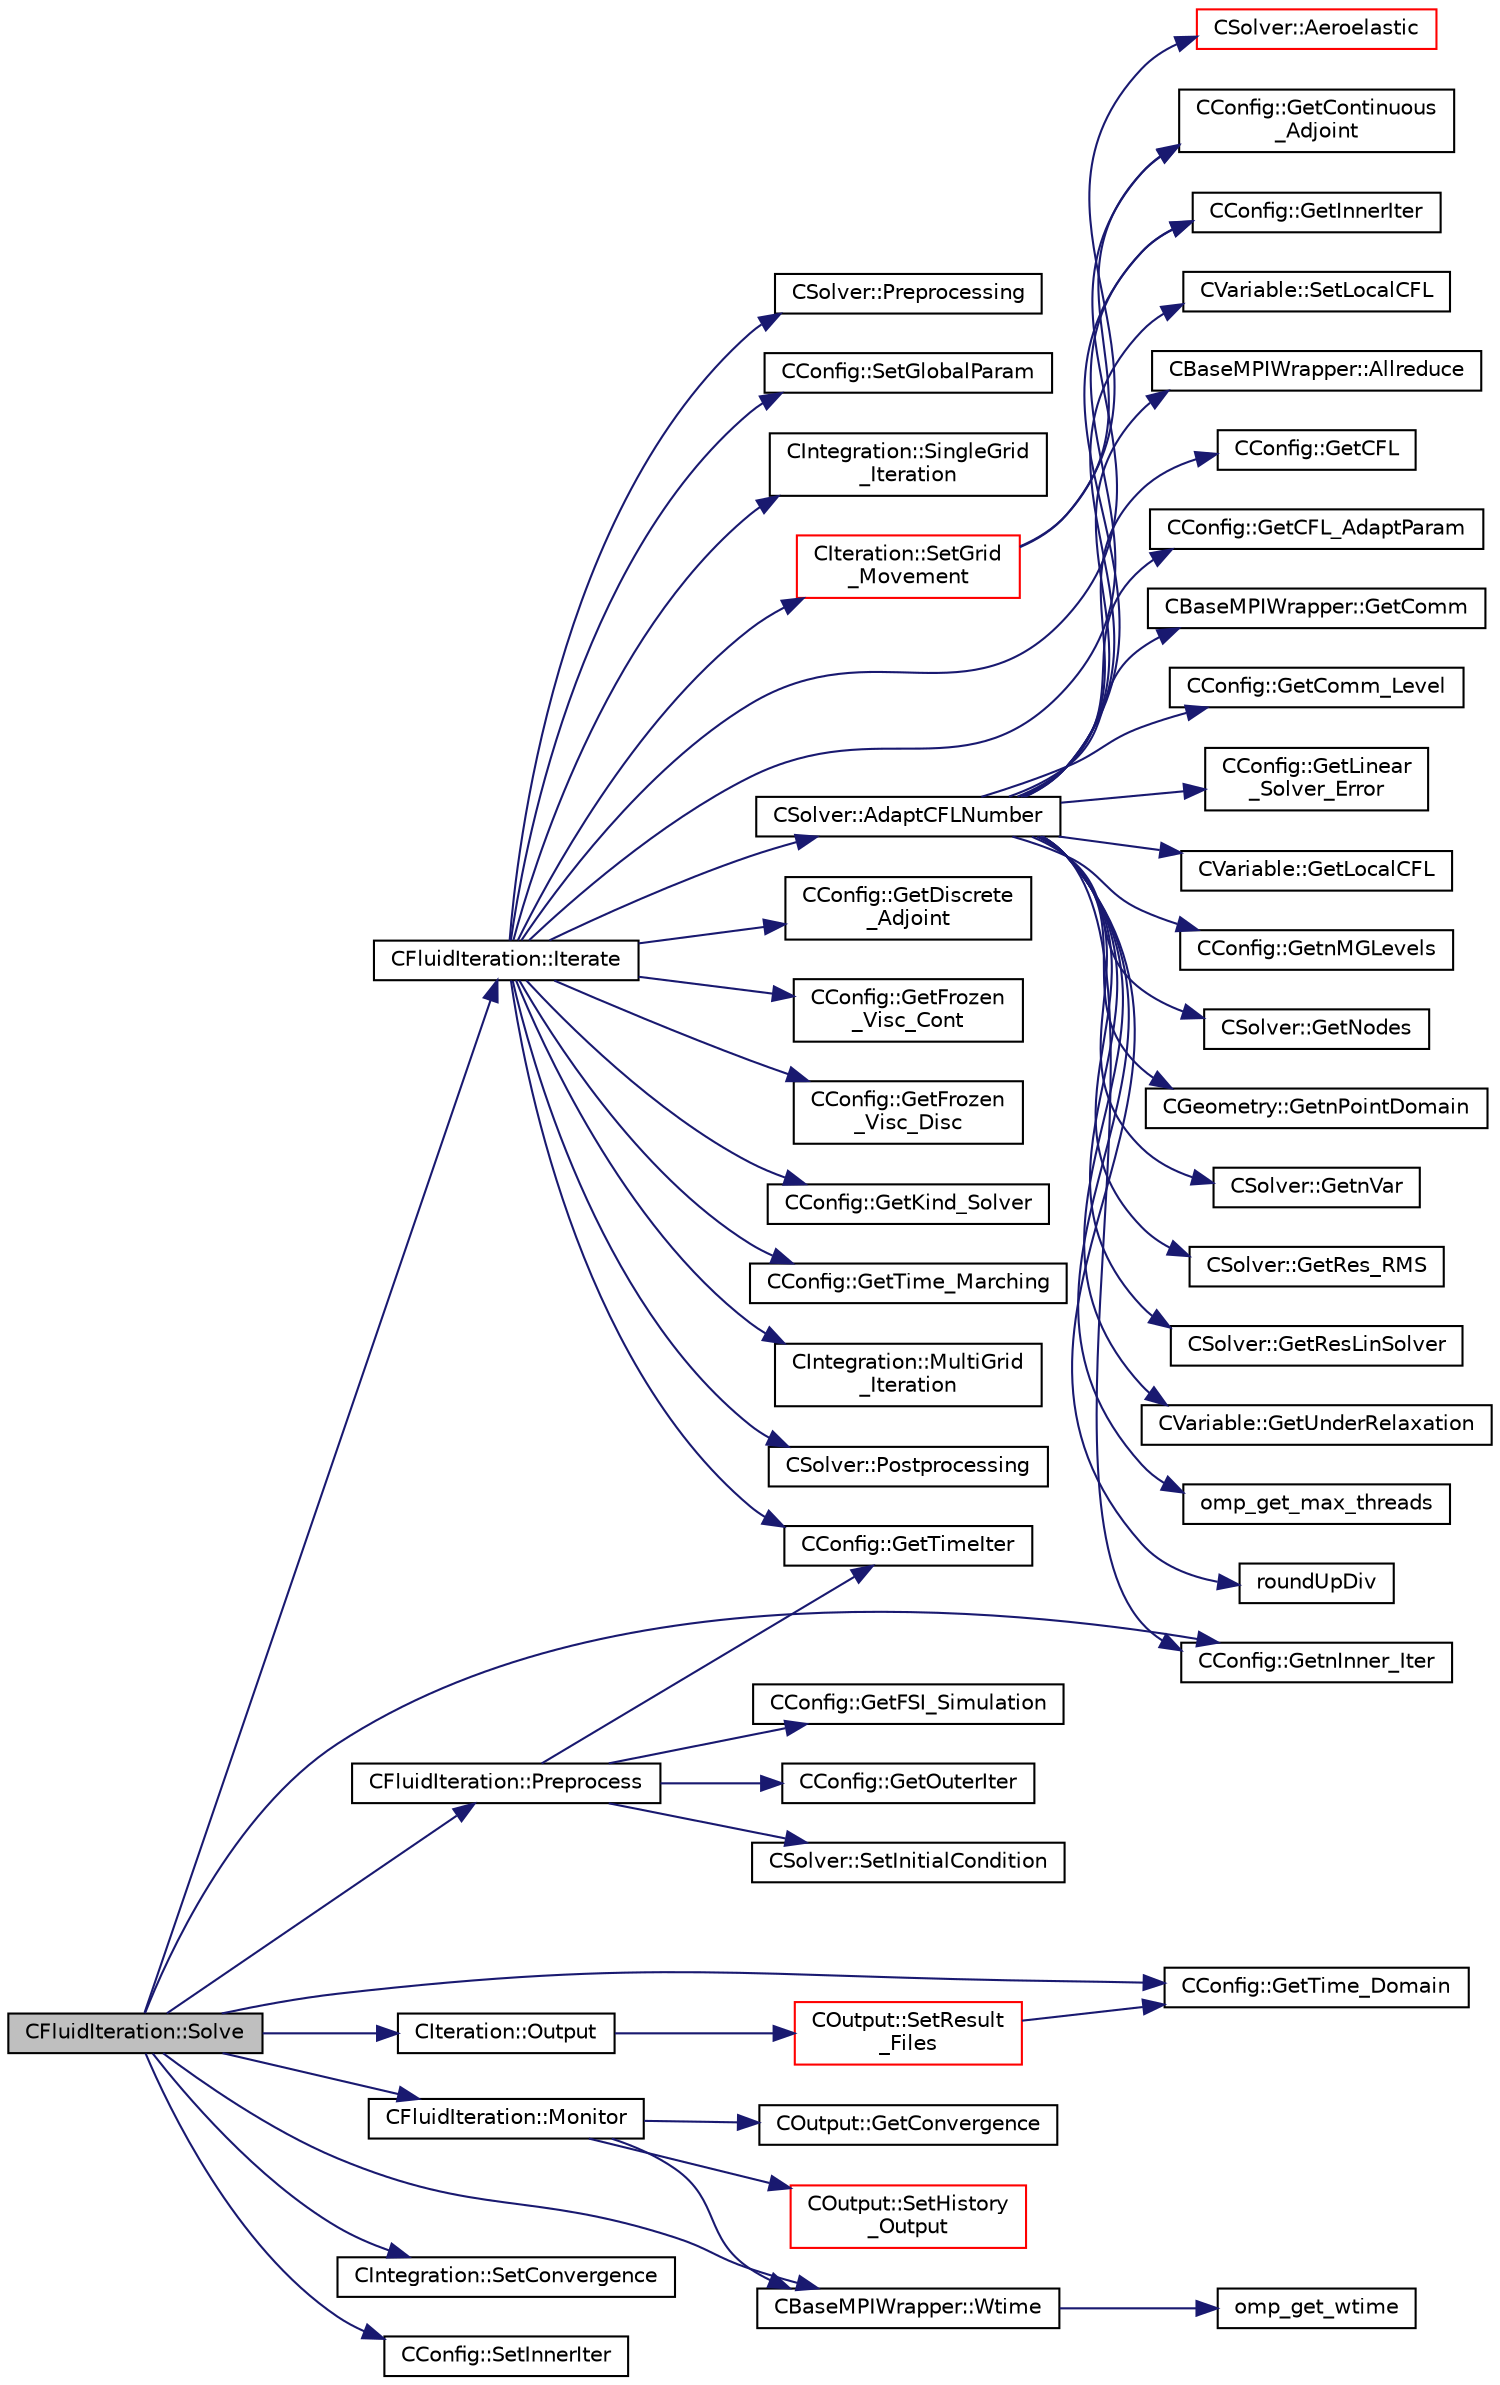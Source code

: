 digraph "CFluidIteration::Solve"
{
 // LATEX_PDF_SIZE
  edge [fontname="Helvetica",fontsize="10",labelfontname="Helvetica",labelfontsize="10"];
  node [fontname="Helvetica",fontsize="10",shape=record];
  rankdir="LR";
  Node1 [label="CFluidIteration::Solve",height=0.2,width=0.4,color="black", fillcolor="grey75", style="filled", fontcolor="black",tooltip="Iterate the fluid system for a number of Inner_Iter iterations."];
  Node1 -> Node2 [color="midnightblue",fontsize="10",style="solid",fontname="Helvetica"];
  Node2 [label="CConfig::GetnInner_Iter",height=0.2,width=0.4,color="black", fillcolor="white", style="filled",URL="$classCConfig.html#a096cf3c68234d10476425acf40a7bf40",tooltip="Get the number of inner iterations."];
  Node1 -> Node3 [color="midnightblue",fontsize="10",style="solid",fontname="Helvetica"];
  Node3 [label="CConfig::GetTime_Domain",height=0.2,width=0.4,color="black", fillcolor="white", style="filled",URL="$classCConfig.html#a85d2e3cf43b77c63642c40c235b853f3",tooltip="Check if the multizone problem is solved for time domain."];
  Node1 -> Node4 [color="midnightblue",fontsize="10",style="solid",fontname="Helvetica"];
  Node4 [label="CFluidIteration::Iterate",height=0.2,width=0.4,color="black", fillcolor="white", style="filled",URL="$classCFluidIteration.html#a9ce0d8765aff42207afcd2c9ab6f71d8",tooltip="Perform a single iteration of the fluid system."];
  Node4 -> Node5 [color="midnightblue",fontsize="10",style="solid",fontname="Helvetica"];
  Node5 [label="CSolver::AdaptCFLNumber",height=0.2,width=0.4,color="black", fillcolor="white", style="filled",URL="$classCSolver.html#a7db35f21bf505e35cce4bcdf38af3b2a",tooltip="Adapt the CFL number based on the local under-relaxation parameters computed for each nonlinear itera..."];
  Node5 -> Node6 [color="midnightblue",fontsize="10",style="solid",fontname="Helvetica"];
  Node6 [label="CBaseMPIWrapper::Allreduce",height=0.2,width=0.4,color="black", fillcolor="white", style="filled",URL="$classCBaseMPIWrapper.html#a381d4b3738c09d92ee1ae9f89715b541",tooltip=" "];
  Node5 -> Node7 [color="midnightblue",fontsize="10",style="solid",fontname="Helvetica"];
  Node7 [label="CConfig::GetCFL",height=0.2,width=0.4,color="black", fillcolor="white", style="filled",URL="$classCConfig.html#a327893f15ca36b27db6201a7cb787022",tooltip="Get the Courant Friedrich Levi number for each grid."];
  Node5 -> Node8 [color="midnightblue",fontsize="10",style="solid",fontname="Helvetica"];
  Node8 [label="CConfig::GetCFL_AdaptParam",height=0.2,width=0.4,color="black", fillcolor="white", style="filled",URL="$classCConfig.html#a94897f9eabd87e71d11dc1808e229618",tooltip="Get the values of the CFL adaption parameters."];
  Node5 -> Node9 [color="midnightblue",fontsize="10",style="solid",fontname="Helvetica"];
  Node9 [label="CBaseMPIWrapper::GetComm",height=0.2,width=0.4,color="black", fillcolor="white", style="filled",URL="$classCBaseMPIWrapper.html#a8154391fc3522954802889d81d4ef5da",tooltip=" "];
  Node5 -> Node10 [color="midnightblue",fontsize="10",style="solid",fontname="Helvetica"];
  Node10 [label="CConfig::GetComm_Level",height=0.2,width=0.4,color="black", fillcolor="white", style="filled",URL="$classCConfig.html#aa495414133c826e5f6651d4ce82d0ef6",tooltip="Get the level of MPI communications to be performed."];
  Node5 -> Node11 [color="midnightblue",fontsize="10",style="solid",fontname="Helvetica"];
  Node11 [label="CConfig::GetInnerIter",height=0.2,width=0.4,color="black", fillcolor="white", style="filled",URL="$classCConfig.html#a079a90396222697f01e0c365285c915d",tooltip="Get the current FSI iteration number."];
  Node5 -> Node12 [color="midnightblue",fontsize="10",style="solid",fontname="Helvetica"];
  Node12 [label="CConfig::GetLinear\l_Solver_Error",height=0.2,width=0.4,color="black", fillcolor="white", style="filled",URL="$classCConfig.html#ac34b0c8953978c88e8d6a80b0ad18412",tooltip="Get min error of the linear solver for the implicit formulation."];
  Node5 -> Node13 [color="midnightblue",fontsize="10",style="solid",fontname="Helvetica"];
  Node13 [label="CVariable::GetLocalCFL",height=0.2,width=0.4,color="black", fillcolor="white", style="filled",URL="$classCVariable.html#a171dfc3e408be66993fde3da82b5a991",tooltip="Get the value of the local CFL number for the current control volume (CV)."];
  Node5 -> Node2 [color="midnightblue",fontsize="10",style="solid",fontname="Helvetica"];
  Node5 -> Node14 [color="midnightblue",fontsize="10",style="solid",fontname="Helvetica"];
  Node14 [label="CConfig::GetnMGLevels",height=0.2,width=0.4,color="black", fillcolor="white", style="filled",URL="$classCConfig.html#a15a61a6f9a1d415c3509018f4916c5c1",tooltip="Get the number of multigrid levels."];
  Node5 -> Node15 [color="midnightblue",fontsize="10",style="solid",fontname="Helvetica"];
  Node15 [label="CSolver::GetNodes",height=0.2,width=0.4,color="black", fillcolor="white", style="filled",URL="$classCSolver.html#af3198e52a2ea377bb765647b5e697197",tooltip="Allow outside access to the nodes of the solver, containing conservatives, primitives,..."];
  Node5 -> Node16 [color="midnightblue",fontsize="10",style="solid",fontname="Helvetica"];
  Node16 [label="CGeometry::GetnPointDomain",height=0.2,width=0.4,color="black", fillcolor="white", style="filled",URL="$classCGeometry.html#ac84179060bbac1fe5e856ea3da850b6e",tooltip="Get number of real points (that belong to the domain)."];
  Node5 -> Node17 [color="midnightblue",fontsize="10",style="solid",fontname="Helvetica"];
  Node17 [label="CSolver::GetnVar",height=0.2,width=0.4,color="black", fillcolor="white", style="filled",URL="$classCSolver.html#a0d5dd4e8f99684cfcc50560fd6684c35",tooltip="Get the number of variables of the problem."];
  Node5 -> Node18 [color="midnightblue",fontsize="10",style="solid",fontname="Helvetica"];
  Node18 [label="CSolver::GetRes_RMS",height=0.2,width=0.4,color="black", fillcolor="white", style="filled",URL="$classCSolver.html#a2e07e4867f2db7ac98c8332c9476c361",tooltip="Get the maximal residual, this is useful for the convergence history."];
  Node5 -> Node19 [color="midnightblue",fontsize="10",style="solid",fontname="Helvetica"];
  Node19 [label="CSolver::GetResLinSolver",height=0.2,width=0.4,color="black", fillcolor="white", style="filled",URL="$classCSolver.html#a1766c8982b43b1dbab903f563b3fcf19",tooltip="Get the final linear solver residual."];
  Node5 -> Node20 [color="midnightblue",fontsize="10",style="solid",fontname="Helvetica"];
  Node20 [label="CVariable::GetUnderRelaxation",height=0.2,width=0.4,color="black", fillcolor="white", style="filled",URL="$classCVariable.html#a1aa422dc178f8c0a2140c962cb0d6ac0",tooltip="Get the value of the under-relaxation parameter for the current control volume (CV)."];
  Node5 -> Node21 [color="midnightblue",fontsize="10",style="solid",fontname="Helvetica"];
  Node21 [label="omp_get_max_threads",height=0.2,width=0.4,color="black", fillcolor="white", style="filled",URL="$omp__structure_8hpp.html#a2f7befecc7b1a4eaade8d81fa6524225",tooltip="Maximum number of threads available."];
  Node5 -> Node22 [color="midnightblue",fontsize="10",style="solid",fontname="Helvetica"];
  Node22 [label="roundUpDiv",height=0.2,width=0.4,color="black", fillcolor="white", style="filled",URL="$omp__structure_8hpp.html#a1c00281f52b615b111a4990b2d2a5157",tooltip="Integer division rounding up."];
  Node5 -> Node23 [color="midnightblue",fontsize="10",style="solid",fontname="Helvetica"];
  Node23 [label="CVariable::SetLocalCFL",height=0.2,width=0.4,color="black", fillcolor="white", style="filled",URL="$classCVariable.html#a77d2f7f3fb35de75f915725662790060",tooltip="Set the value of the local CFL number for the current control volume (CV)."];
  Node4 -> Node24 [color="midnightblue",fontsize="10",style="solid",fontname="Helvetica"];
  Node24 [label="CConfig::GetContinuous\l_Adjoint",height=0.2,width=0.4,color="black", fillcolor="white", style="filled",URL="$classCConfig.html#a1eb754aa86fb8154bc9eefea616b7cf9",tooltip="Determines if problem is adjoint."];
  Node4 -> Node25 [color="midnightblue",fontsize="10",style="solid",fontname="Helvetica"];
  Node25 [label="CConfig::GetDiscrete\l_Adjoint",height=0.2,width=0.4,color="black", fillcolor="white", style="filled",URL="$classCConfig.html#ab3928c4e6debcf50dcd0d38985f6980c",tooltip="Get the indicator whether we are solving an discrete adjoint problem."];
  Node4 -> Node26 [color="midnightblue",fontsize="10",style="solid",fontname="Helvetica"];
  Node26 [label="CConfig::GetFrozen\l_Visc_Cont",height=0.2,width=0.4,color="black", fillcolor="white", style="filled",URL="$classCConfig.html#a693b7f150eb8b7a455e4174d4af744b8",tooltip="Provides information about the way in which the turbulence will be treated by the cont...."];
  Node4 -> Node27 [color="midnightblue",fontsize="10",style="solid",fontname="Helvetica"];
  Node27 [label="CConfig::GetFrozen\l_Visc_Disc",height=0.2,width=0.4,color="black", fillcolor="white", style="filled",URL="$classCConfig.html#a67ac50dda86fdccbb86e5c20c7391403",tooltip="Provides information about the way in which the turbulence will be treated by the disc...."];
  Node4 -> Node11 [color="midnightblue",fontsize="10",style="solid",fontname="Helvetica"];
  Node4 -> Node28 [color="midnightblue",fontsize="10",style="solid",fontname="Helvetica"];
  Node28 [label="CConfig::GetKind_Solver",height=0.2,width=0.4,color="black", fillcolor="white", style="filled",URL="$classCConfig.html#a77312cf52a5ba2cc1239b7cee6fce7a7",tooltip="Governing equations of the flow (it can be different from the run time equation)."];
  Node4 -> Node29 [color="midnightblue",fontsize="10",style="solid",fontname="Helvetica"];
  Node29 [label="CConfig::GetTime_Marching",height=0.2,width=0.4,color="black", fillcolor="white", style="filled",URL="$classCConfig.html#ac47e04d76ce865893a94dcedd3c9b6a5",tooltip="Provides information about the time integration, and change the write in the output files information..."];
  Node4 -> Node30 [color="midnightblue",fontsize="10",style="solid",fontname="Helvetica"];
  Node30 [label="CConfig::GetTimeIter",height=0.2,width=0.4,color="black", fillcolor="white", style="filled",URL="$classCConfig.html#aec6051895c2e4f593a5c245104548b78",tooltip="Get the current time iteration number."];
  Node4 -> Node31 [color="midnightblue",fontsize="10",style="solid",fontname="Helvetica"];
  Node31 [label="CIntegration::MultiGrid\l_Iteration",height=0.2,width=0.4,color="black", fillcolor="white", style="filled",URL="$classCIntegration.html#ac9550a9909fa5ddd918aaf5468170af5",tooltip="A virtual member."];
  Node4 -> Node32 [color="midnightblue",fontsize="10",style="solid",fontname="Helvetica"];
  Node32 [label="CSolver::Postprocessing",height=0.2,width=0.4,color="black", fillcolor="white", style="filled",URL="$classCSolver.html#a3bbd97faea2faca3912f766870d9991f",tooltip="A virtual member."];
  Node4 -> Node33 [color="midnightblue",fontsize="10",style="solid",fontname="Helvetica"];
  Node33 [label="CSolver::Preprocessing",height=0.2,width=0.4,color="black", fillcolor="white", style="filled",URL="$classCSolver.html#ae259428dd5451b8f0f81c407aceff287",tooltip="A virtual member."];
  Node4 -> Node34 [color="midnightblue",fontsize="10",style="solid",fontname="Helvetica"];
  Node34 [label="CConfig::SetGlobalParam",height=0.2,width=0.4,color="black", fillcolor="white", style="filled",URL="$classCConfig.html#a3e3d4022db0b89a83c6c7ab44dd39463",tooltip="Set the global parameters of each simulation for each runtime system."];
  Node4 -> Node35 [color="midnightblue",fontsize="10",style="solid",fontname="Helvetica"];
  Node35 [label="CIteration::SetGrid\l_Movement",height=0.2,width=0.4,color="red", fillcolor="white", style="filled",URL="$classCIteration.html#a7b36785762f6b0c214569b185b858b6c",tooltip="Updates the positions and grid velocities for dynamic meshes between physical time steps."];
  Node35 -> Node36 [color="midnightblue",fontsize="10",style="solid",fontname="Helvetica"];
  Node36 [label="CSolver::Aeroelastic",height=0.2,width=0.4,color="red", fillcolor="white", style="filled",URL="$classCSolver.html#af130046f03f282501efef2c117af6ced",tooltip="Prepares and solves the aeroelastic equations."];
  Node35 -> Node24 [color="midnightblue",fontsize="10",style="solid",fontname="Helvetica"];
  Node4 -> Node215 [color="midnightblue",fontsize="10",style="solid",fontname="Helvetica"];
  Node215 [label="CIntegration::SingleGrid\l_Iteration",height=0.2,width=0.4,color="black", fillcolor="white", style="filled",URL="$classCIntegration.html#a6e8a994771473171efe4e89f86971e93",tooltip="A virtual member."];
  Node1 -> Node216 [color="midnightblue",fontsize="10",style="solid",fontname="Helvetica"];
  Node216 [label="CFluidIteration::Monitor",height=0.2,width=0.4,color="black", fillcolor="white", style="filled",URL="$classCFluidIteration.html#a65a5e3091a587996d2edf4c415a241f6",tooltip="Monitors the convergence and other metrics for the fluid system."];
  Node216 -> Node217 [color="midnightblue",fontsize="10",style="solid",fontname="Helvetica"];
  Node217 [label="COutput::GetConvergence",height=0.2,width=0.4,color="black", fillcolor="white", style="filled",URL="$classCOutput.html#a585498dfa05e2c633f5e556220ce1fa2",tooltip="Get convergence of the problem."];
  Node216 -> Node218 [color="midnightblue",fontsize="10",style="solid",fontname="Helvetica"];
  Node218 [label="COutput::SetHistory\l_Output",height=0.2,width=0.4,color="red", fillcolor="white", style="filled",URL="$classCOutput.html#acf84143df1a158647605c980ecae2d7c",tooltip="Collects history data from the solvers, monitors the convergence and writes to screen and history fil..."];
  Node216 -> Node228 [color="midnightblue",fontsize="10",style="solid",fontname="Helvetica"];
  Node228 [label="CBaseMPIWrapper::Wtime",height=0.2,width=0.4,color="black", fillcolor="white", style="filled",URL="$classCBaseMPIWrapper.html#adcf32aa628d4b515e8835bc5c56fbf08",tooltip=" "];
  Node228 -> Node229 [color="midnightblue",fontsize="10",style="solid",fontname="Helvetica"];
  Node229 [label="omp_get_wtime",height=0.2,width=0.4,color="black", fillcolor="white", style="filled",URL="$omp__structure_8hpp.html#a649bd48ab038a72108f11f5a85316266",tooltip="Return the wall time."];
  Node1 -> Node259 [color="midnightblue",fontsize="10",style="solid",fontname="Helvetica"];
  Node259 [label="CIteration::Output",height=0.2,width=0.4,color="black", fillcolor="white", style="filled",URL="$classCIteration.html#a81703988a52c42fd644506cd2009c8e1",tooltip="A virtual member."];
  Node259 -> Node260 [color="midnightblue",fontsize="10",style="solid",fontname="Helvetica"];
  Node260 [label="COutput::SetResult\l_Files",height=0.2,width=0.4,color="red", fillcolor="white", style="filled",URL="$classCOutput.html#a8cae0e94e8769f55d5865df600acbc2f",tooltip="Loop through all requested output files and write the volume output data."];
  Node260 -> Node3 [color="midnightblue",fontsize="10",style="solid",fontname="Helvetica"];
  Node1 -> Node318 [color="midnightblue",fontsize="10",style="solid",fontname="Helvetica"];
  Node318 [label="CFluidIteration::Preprocess",height=0.2,width=0.4,color="black", fillcolor="white", style="filled",URL="$classCFluidIteration.html#a7fb34e44cf4a20e8104ab826324f2d9f",tooltip="Preprocessing to prepare for an iteration of the physics."];
  Node318 -> Node319 [color="midnightblue",fontsize="10",style="solid",fontname="Helvetica"];
  Node319 [label="CConfig::GetFSI_Simulation",height=0.2,width=0.4,color="black", fillcolor="white", style="filled",URL="$classCConfig.html#ab3fdf060d59e990ed2e9418e8df56ad7",tooltip="Check if the simulation we are running is a FSI simulation."];
  Node318 -> Node320 [color="midnightblue",fontsize="10",style="solid",fontname="Helvetica"];
  Node320 [label="CConfig::GetOuterIter",height=0.2,width=0.4,color="black", fillcolor="white", style="filled",URL="$classCConfig.html#a9acc5e98315125a6343cefcbf177bffc",tooltip="Get the current FSI iteration number."];
  Node318 -> Node30 [color="midnightblue",fontsize="10",style="solid",fontname="Helvetica"];
  Node318 -> Node321 [color="midnightblue",fontsize="10",style="solid",fontname="Helvetica"];
  Node321 [label="CSolver::SetInitialCondition",height=0.2,width=0.4,color="black", fillcolor="white", style="filled",URL="$classCSolver.html#aec7ef8ebdebff4bfabcfdd1a36626173",tooltip="A virtual member."];
  Node1 -> Node322 [color="midnightblue",fontsize="10",style="solid",fontname="Helvetica"];
  Node322 [label="CIntegration::SetConvergence",height=0.2,width=0.4,color="black", fillcolor="white", style="filled",URL="$classCIntegration.html#a5f5e3b9ec398e7d4aef31982f90bfc67",tooltip="Set the indicator of the convergence."];
  Node1 -> Node323 [color="midnightblue",fontsize="10",style="solid",fontname="Helvetica"];
  Node323 [label="CConfig::SetInnerIter",height=0.2,width=0.4,color="black", fillcolor="white", style="filled",URL="$classCConfig.html#af57608dd44a9211af952763a67cbb2dc",tooltip="Set the current FSI iteration number."];
  Node1 -> Node228 [color="midnightblue",fontsize="10",style="solid",fontname="Helvetica"];
}
